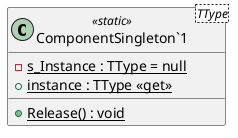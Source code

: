 @startuml
class "ComponentSingleton`1"<TType> <<static>> {
    {static} - s_Instance : TType = null
    + {static} instance : TType <<get>>
    + {static} Release() : void
}
@enduml
